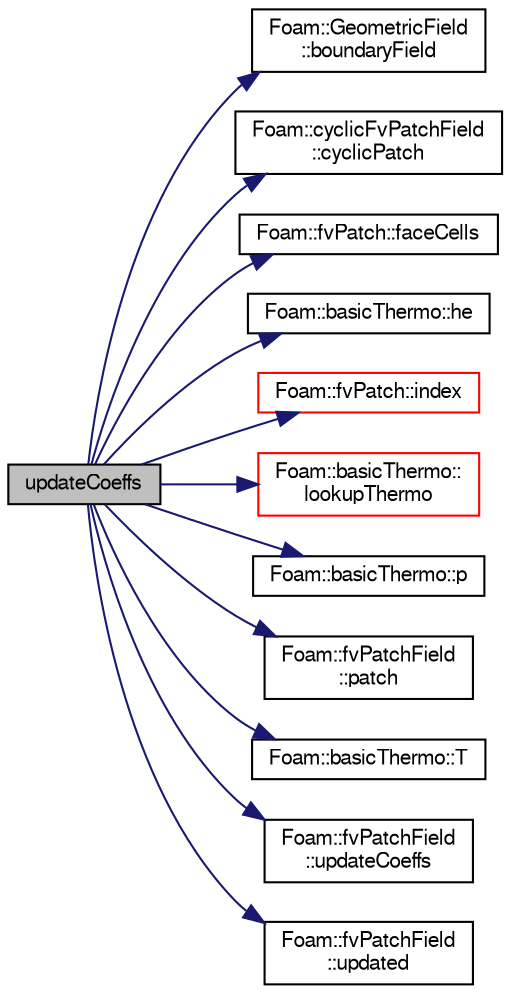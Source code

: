 digraph "updateCoeffs"
{
  bgcolor="transparent";
  edge [fontname="FreeSans",fontsize="10",labelfontname="FreeSans",labelfontsize="10"];
  node [fontname="FreeSans",fontsize="10",shape=record];
  rankdir="LR";
  Node1 [label="updateCoeffs",height=0.2,width=0.4,color="black", fillcolor="grey75", style="filled" fontcolor="black"];
  Node1 -> Node2 [color="midnightblue",fontsize="10",style="solid",fontname="FreeSans"];
  Node2 [label="Foam::GeometricField\l::boundaryField",height=0.2,width=0.4,color="black",URL="$a00896.html#a3c6c1a789b48ea0c5e8bff64f9c14f2d",tooltip="Return reference to GeometricBoundaryField. "];
  Node1 -> Node3 [color="midnightblue",fontsize="10",style="solid",fontname="FreeSans"];
  Node3 [label="Foam::cyclicFvPatchField\l::cyclicPatch",height=0.2,width=0.4,color="black",URL="$a00455.html#ad03241f1e3bb8bd80c1f26498bc210c0",tooltip="Return local reference cast into the cyclic patch. "];
  Node1 -> Node4 [color="midnightblue",fontsize="10",style="solid",fontname="FreeSans"];
  Node4 [label="Foam::fvPatch::faceCells",height=0.2,width=0.4,color="black",URL="$a00860.html#a7cbd3f7d875089fbed897f536ef662c9",tooltip="Return faceCells. "];
  Node1 -> Node5 [color="midnightblue",fontsize="10",style="solid",fontname="FreeSans"];
  Node5 [label="Foam::basicThermo::he",height=0.2,width=0.4,color="black",URL="$a00115.html#a662d59ddd0d78a76cd9838b63db0dc27",tooltip="Enthalpy/Internal energy [J/kg]. "];
  Node1 -> Node6 [color="midnightblue",fontsize="10",style="solid",fontname="FreeSans"];
  Node6 [label="Foam::fvPatch::index",height=0.2,width=0.4,color="red",URL="$a00860.html#a7d1e8acadb27bd2b4e61457d47b71b6f",tooltip="Return the index of this patch in the fvBoundaryMesh. "];
  Node1 -> Node7 [color="midnightblue",fontsize="10",style="solid",fontname="FreeSans"];
  Node7 [label="Foam::basicThermo::\llookupThermo",height=0.2,width=0.4,color="red",URL="$a00115.html#a5e08ffb0c5604498e79b10e504b3fb67",tooltip="Generic lookup for each of the related thermodynamics packages. "];
  Node1 -> Node8 [color="midnightblue",fontsize="10",style="solid",fontname="FreeSans"];
  Node8 [label="Foam::basicThermo::p",height=0.2,width=0.4,color="black",URL="$a00115.html#a559539638a23431ca4b538c03b46e746",tooltip="Pressure [Pa]. "];
  Node1 -> Node9 [color="midnightblue",fontsize="10",style="solid",fontname="FreeSans"];
  Node9 [label="Foam::fvPatchField\l::patch",height=0.2,width=0.4,color="black",URL="$a00861.html#ad735de1fbd0f85c12ad0c37deb62d22c",tooltip="Return patch. "];
  Node1 -> Node10 [color="midnightblue",fontsize="10",style="solid",fontname="FreeSans"];
  Node10 [label="Foam::basicThermo::T",height=0.2,width=0.4,color="black",URL="$a00115.html#a46dd791e59e58c5363db6b9cf0323e74",tooltip="Temperature [K]. "];
  Node1 -> Node11 [color="midnightblue",fontsize="10",style="solid",fontname="FreeSans"];
  Node11 [label="Foam::fvPatchField\l::updateCoeffs",height=0.2,width=0.4,color="black",URL="$a00861.html#a7e24eafac629d3733181cd942d4c902f",tooltip="Update the coefficients associated with the patch field. "];
  Node1 -> Node12 [color="midnightblue",fontsize="10",style="solid",fontname="FreeSans"];
  Node12 [label="Foam::fvPatchField\l::updated",height=0.2,width=0.4,color="black",URL="$a00861.html#a087516fc8e0613b0bf49ac8fc4b30fff",tooltip="Return true if the boundary condition has already been updated. "];
}
